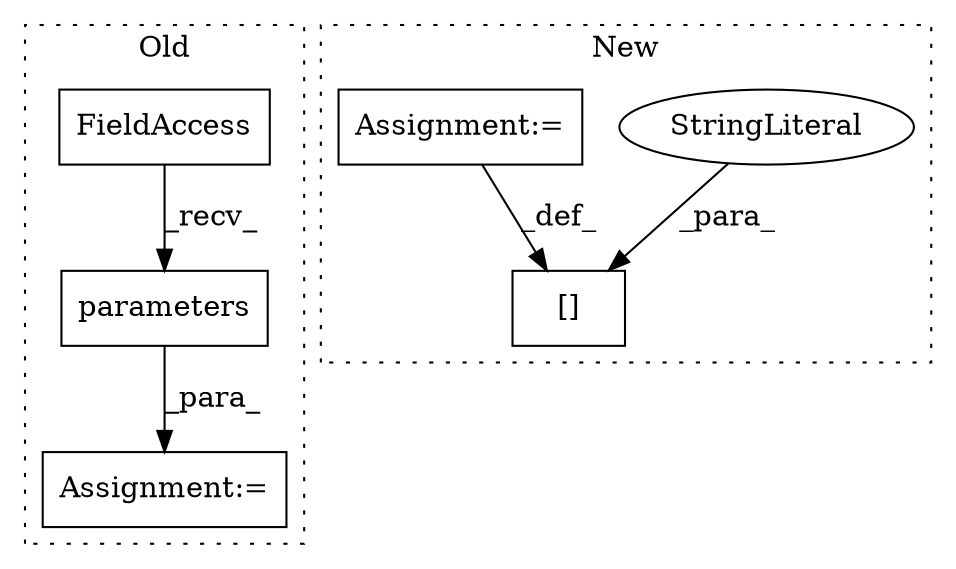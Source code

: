 digraph G {
subgraph cluster0 {
1 [label="parameters" a="32" s="784" l="12" shape="box"];
3 [label="Assignment:=" a="7" s="820" l="1" shape="box"];
4 [label="FieldAccess" a="22" s="773" l="10" shape="box"];
label = "Old";
style="dotted";
}
subgraph cluster1 {
2 [label="[]" a="2" s="1205,1223" l="12,1" shape="box"];
5 [label="StringLiteral" a="45" s="1217" l="6" shape="ellipse"];
6 [label="Assignment:=" a="7" s="1224" l="1" shape="box"];
label = "New";
style="dotted";
}
1 -> 3 [label="_para_"];
4 -> 1 [label="_recv_"];
5 -> 2 [label="_para_"];
6 -> 2 [label="_def_"];
}